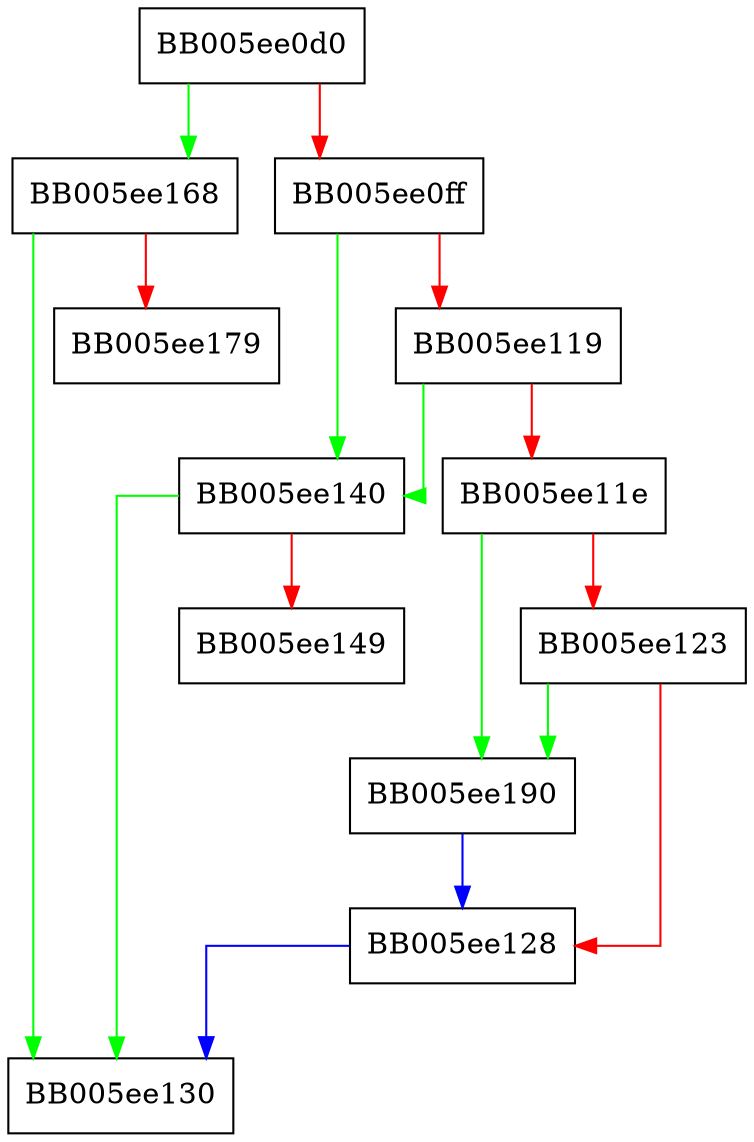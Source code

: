 digraph CRYPTO_aligned_alloc {
  node [shape="box"];
  graph [splines=ortho];
  BB005ee0d0 -> BB005ee168 [color="green"];
  BB005ee0d0 -> BB005ee0ff [color="red"];
  BB005ee0ff -> BB005ee140 [color="green"];
  BB005ee0ff -> BB005ee119 [color="red"];
  BB005ee119 -> BB005ee140 [color="green"];
  BB005ee119 -> BB005ee11e [color="red"];
  BB005ee11e -> BB005ee190 [color="green"];
  BB005ee11e -> BB005ee123 [color="red"];
  BB005ee123 -> BB005ee190 [color="green"];
  BB005ee123 -> BB005ee128 [color="red"];
  BB005ee128 -> BB005ee130 [color="blue"];
  BB005ee140 -> BB005ee130 [color="green"];
  BB005ee140 -> BB005ee149 [color="red"];
  BB005ee168 -> BB005ee130 [color="green"];
  BB005ee168 -> BB005ee179 [color="red"];
  BB005ee190 -> BB005ee128 [color="blue"];
}